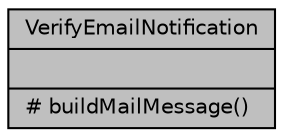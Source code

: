 digraph "VerifyEmailNotification"
{
 // LATEX_PDF_SIZE
  bgcolor="transparent";
  edge [fontname="Helvetica",fontsize="10",labelfontname="Helvetica",labelfontsize="10"];
  node [fontname="Helvetica",fontsize="10",shape=record];
  Node1 [label="{VerifyEmailNotification\n||# buildMailMessage()\l}",height=0.2,width=0.4,color="black", fillcolor="grey75", style="filled", fontcolor="black",tooltip="Notificaciones para la verificación de usuarios."];
}
